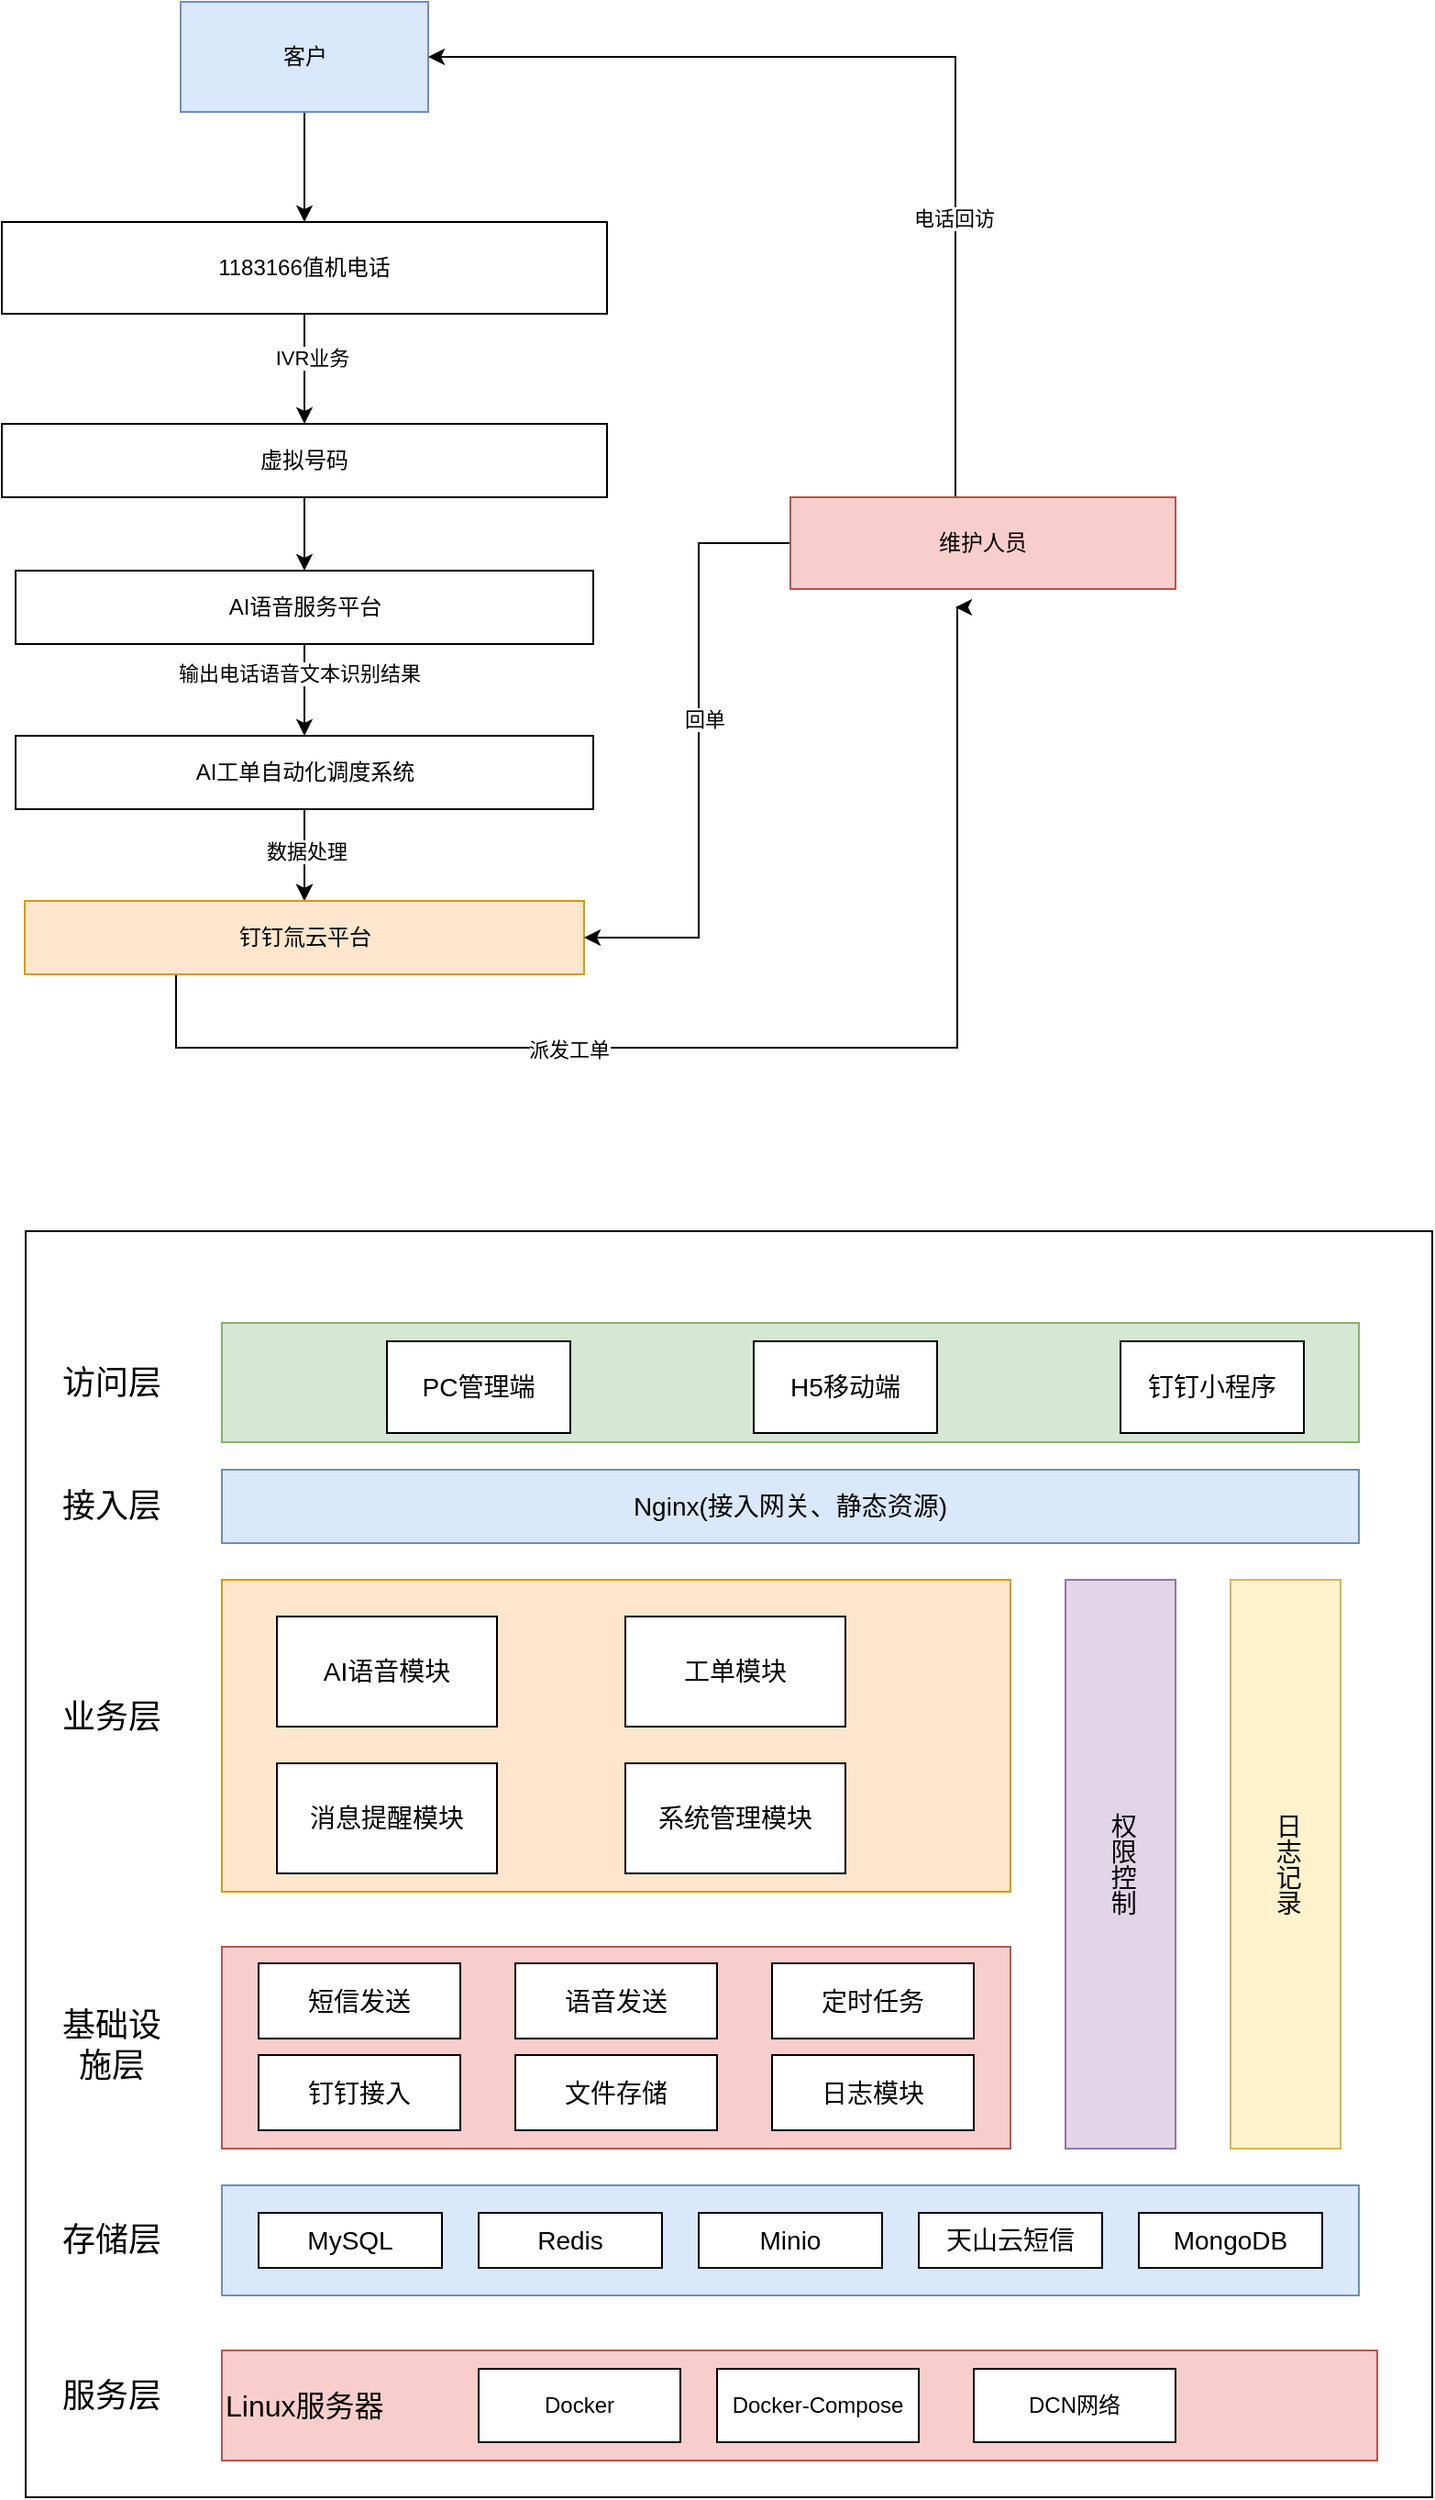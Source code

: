 <mxfile version="26.0.16">
  <diagram name="第 1 页" id="fc2qWwKT_eQD3knXw0V4">
    <mxGraphModel dx="2074" dy="1116" grid="1" gridSize="10" guides="1" tooltips="1" connect="1" arrows="1" fold="1" page="1" pageScale="1" pageWidth="827" pageHeight="1169" math="0" shadow="0">
      <root>
        <mxCell id="0" />
        <mxCell id="1" parent="0" />
        <mxCell id="4X-aNIErhXsaIUGD21-c-82" value="" style="rounded=0;whiteSpace=wrap;html=1;" vertex="1" parent="1">
          <mxGeometry x="43" y="710" width="767" height="690" as="geometry" />
        </mxCell>
        <mxCell id="4X-aNIErhXsaIUGD21-c-5" value="" style="edgeStyle=orthogonalEdgeStyle;rounded=0;orthogonalLoop=1;jettySize=auto;html=1;" edge="1" parent="1" source="4X-aNIErhXsaIUGD21-c-2" target="4X-aNIErhXsaIUGD21-c-4">
          <mxGeometry relative="1" as="geometry" />
        </mxCell>
        <mxCell id="4X-aNIErhXsaIUGD21-c-6" value="IVR业务" style="edgeLabel;html=1;align=center;verticalAlign=middle;resizable=0;points=[];" vertex="1" connectable="0" parent="4X-aNIErhXsaIUGD21-c-5">
          <mxGeometry x="-0.2" y="4" relative="1" as="geometry">
            <mxPoint as="offset" />
          </mxGeometry>
        </mxCell>
        <mxCell id="4X-aNIErhXsaIUGD21-c-2" value="1183166值机电话" style="rounded=0;whiteSpace=wrap;html=1;verticalAlign=middle;" vertex="1" parent="1">
          <mxGeometry x="30" y="160" width="330" height="50" as="geometry" />
        </mxCell>
        <mxCell id="4X-aNIErhXsaIUGD21-c-7" value="" style="edgeStyle=orthogonalEdgeStyle;rounded=0;orthogonalLoop=1;jettySize=auto;html=1;" edge="1" parent="1" source="4X-aNIErhXsaIUGD21-c-3" target="4X-aNIErhXsaIUGD21-c-2">
          <mxGeometry relative="1" as="geometry" />
        </mxCell>
        <mxCell id="4X-aNIErhXsaIUGD21-c-3" value="客户" style="rounded=0;whiteSpace=wrap;html=1;fillColor=#dae8fc;strokeColor=#6c8ebf;" vertex="1" parent="1">
          <mxGeometry x="127.5" y="40" width="135" height="60" as="geometry" />
        </mxCell>
        <mxCell id="4X-aNIErhXsaIUGD21-c-9" value="" style="edgeStyle=orthogonalEdgeStyle;rounded=0;orthogonalLoop=1;jettySize=auto;html=1;" edge="1" parent="1" source="4X-aNIErhXsaIUGD21-c-4" target="4X-aNIErhXsaIUGD21-c-8">
          <mxGeometry relative="1" as="geometry" />
        </mxCell>
        <mxCell id="4X-aNIErhXsaIUGD21-c-4" value="虚拟号码" style="rounded=0;whiteSpace=wrap;html=1;" vertex="1" parent="1">
          <mxGeometry x="30" y="270" width="330" height="40" as="geometry" />
        </mxCell>
        <mxCell id="4X-aNIErhXsaIUGD21-c-13" value="" style="edgeStyle=orthogonalEdgeStyle;rounded=0;orthogonalLoop=1;jettySize=auto;html=1;" edge="1" parent="1" source="4X-aNIErhXsaIUGD21-c-8" target="4X-aNIErhXsaIUGD21-c-12">
          <mxGeometry relative="1" as="geometry" />
        </mxCell>
        <mxCell id="4X-aNIErhXsaIUGD21-c-16" value="输出电话语音文本识别结果" style="edgeLabel;html=1;align=center;verticalAlign=middle;resizable=0;points=[];" vertex="1" connectable="0" parent="4X-aNIErhXsaIUGD21-c-13">
          <mxGeometry x="-0.36" y="-3" relative="1" as="geometry">
            <mxPoint as="offset" />
          </mxGeometry>
        </mxCell>
        <mxCell id="4X-aNIErhXsaIUGD21-c-8" value="AI语音服务平台" style="rounded=0;whiteSpace=wrap;html=1;" vertex="1" parent="1">
          <mxGeometry x="37.5" y="350" width="315" height="40" as="geometry" />
        </mxCell>
        <mxCell id="4X-aNIErhXsaIUGD21-c-15" value="" style="edgeStyle=orthogonalEdgeStyle;rounded=0;orthogonalLoop=1;jettySize=auto;html=1;" edge="1" parent="1" source="4X-aNIErhXsaIUGD21-c-12" target="4X-aNIErhXsaIUGD21-c-14">
          <mxGeometry relative="1" as="geometry" />
        </mxCell>
        <mxCell id="4X-aNIErhXsaIUGD21-c-17" value="" style="edgeStyle=orthogonalEdgeStyle;rounded=0;orthogonalLoop=1;jettySize=auto;html=1;" edge="1" parent="1" source="4X-aNIErhXsaIUGD21-c-12" target="4X-aNIErhXsaIUGD21-c-14">
          <mxGeometry relative="1" as="geometry" />
        </mxCell>
        <mxCell id="4X-aNIErhXsaIUGD21-c-18" value="数据处理" style="edgeLabel;html=1;align=center;verticalAlign=middle;resizable=0;points=[];" vertex="1" connectable="0" parent="4X-aNIErhXsaIUGD21-c-17">
          <mxGeometry x="-0.08" y="1" relative="1" as="geometry">
            <mxPoint as="offset" />
          </mxGeometry>
        </mxCell>
        <mxCell id="4X-aNIErhXsaIUGD21-c-12" value="AI工单自动化调度系统" style="rounded=0;whiteSpace=wrap;html=1;" vertex="1" parent="1">
          <mxGeometry x="37.5" y="440" width="315" height="40" as="geometry" />
        </mxCell>
        <mxCell id="4X-aNIErhXsaIUGD21-c-33" style="edgeStyle=orthogonalEdgeStyle;rounded=0;orthogonalLoop=1;jettySize=auto;html=1;exitX=0.5;exitY=1;exitDx=0;exitDy=0;" edge="1" parent="1">
          <mxGeometry relative="1" as="geometry">
            <mxPoint x="550" y="370" as="targetPoint" />
            <mxPoint x="125" y="570" as="sourcePoint" />
            <Array as="points">
              <mxPoint x="125" y="610" />
              <mxPoint x="551" y="610" />
            </Array>
          </mxGeometry>
        </mxCell>
        <mxCell id="4X-aNIErhXsaIUGD21-c-34" value="派发工单" style="edgeLabel;html=1;align=center;verticalAlign=middle;resizable=0;points=[];" vertex="1" connectable="0" parent="4X-aNIErhXsaIUGD21-c-33">
          <mxGeometry x="-0.281" y="-1" relative="1" as="geometry">
            <mxPoint as="offset" />
          </mxGeometry>
        </mxCell>
        <mxCell id="4X-aNIErhXsaIUGD21-c-14" value="钉钉氚云平台" style="whiteSpace=wrap;html=1;rounded=0;fillColor=#ffe6cc;strokeColor=#d79b00;" vertex="1" parent="1">
          <mxGeometry x="42.5" y="530" width="305" height="40" as="geometry" />
        </mxCell>
        <mxCell id="4X-aNIErhXsaIUGD21-c-21" style="edgeStyle=orthogonalEdgeStyle;rounded=0;orthogonalLoop=1;jettySize=auto;html=1;entryX=1;entryY=0.5;entryDx=0;entryDy=0;" edge="1" parent="1" source="4X-aNIErhXsaIUGD21-c-20" target="4X-aNIErhXsaIUGD21-c-3">
          <mxGeometry relative="1" as="geometry">
            <Array as="points">
              <mxPoint x="550" y="70" />
            </Array>
          </mxGeometry>
        </mxCell>
        <mxCell id="4X-aNIErhXsaIUGD21-c-22" value="电话回访" style="edgeLabel;html=1;align=center;verticalAlign=middle;resizable=0;points=[];" vertex="1" connectable="0" parent="4X-aNIErhXsaIUGD21-c-21">
          <mxGeometry x="-0.421" y="1" relative="1" as="geometry">
            <mxPoint as="offset" />
          </mxGeometry>
        </mxCell>
        <mxCell id="4X-aNIErhXsaIUGD21-c-27" style="edgeStyle=orthogonalEdgeStyle;rounded=0;orthogonalLoop=1;jettySize=auto;html=1;exitX=0;exitY=0.5;exitDx=0;exitDy=0;entryX=1;entryY=0.5;entryDx=0;entryDy=0;" edge="1" parent="1" source="4X-aNIErhXsaIUGD21-c-20" target="4X-aNIErhXsaIUGD21-c-14">
          <mxGeometry relative="1" as="geometry">
            <mxPoint x="460" y="550" as="targetPoint" />
            <Array as="points">
              <mxPoint x="410" y="335" />
              <mxPoint x="410" y="550" />
            </Array>
          </mxGeometry>
        </mxCell>
        <mxCell id="4X-aNIErhXsaIUGD21-c-28" value="回单" style="edgeLabel;html=1;align=center;verticalAlign=middle;resizable=0;points=[];" vertex="1" connectable="0" parent="4X-aNIErhXsaIUGD21-c-27">
          <mxGeometry x="-0.11" y="3" relative="1" as="geometry">
            <mxPoint as="offset" />
          </mxGeometry>
        </mxCell>
        <mxCell id="4X-aNIErhXsaIUGD21-c-20" value="维护人员" style="rounded=0;whiteSpace=wrap;html=1;fillColor=#f8cecc;strokeColor=#b85450;" vertex="1" parent="1">
          <mxGeometry x="460" y="310" width="210" height="50" as="geometry" />
        </mxCell>
        <mxCell id="4X-aNIErhXsaIUGD21-c-36" value="" style="rounded=0;whiteSpace=wrap;html=1;flipH=1;fillColor=#d5e8d4;strokeColor=#82b366;fontSize=14;" vertex="1" parent="1">
          <mxGeometry x="150" y="760" width="620" height="65" as="geometry" />
        </mxCell>
        <mxCell id="4X-aNIErhXsaIUGD21-c-37" value="PC管理端" style="rounded=0;whiteSpace=wrap;html=1;fontSize=14;" vertex="1" parent="1">
          <mxGeometry x="240" y="770" width="100" height="50" as="geometry" />
        </mxCell>
        <mxCell id="4X-aNIErhXsaIUGD21-c-38" value="H5移动端" style="rounded=0;whiteSpace=wrap;html=1;fontSize=14;" vertex="1" parent="1">
          <mxGeometry x="440" y="770" width="100" height="50" as="geometry" />
        </mxCell>
        <mxCell id="4X-aNIErhXsaIUGD21-c-39" value="钉钉小程序" style="rounded=0;whiteSpace=wrap;html=1;fontSize=14;" vertex="1" parent="1">
          <mxGeometry x="640" y="770" width="100" height="50" as="geometry" />
        </mxCell>
        <mxCell id="4X-aNIErhXsaIUGD21-c-40" value="Nginx(接入网关、静态资源)" style="rounded=0;whiteSpace=wrap;html=1;fillColor=#dae8fc;strokeColor=#6c8ebf;fontSize=14;" vertex="1" parent="1">
          <mxGeometry x="150" y="840" width="620" height="40" as="geometry" />
        </mxCell>
        <mxCell id="4X-aNIErhXsaIUGD21-c-42" value="" style="rounded=0;whiteSpace=wrap;html=1;fillColor=#ffe6cc;strokeColor=#d79b00;fontSize=14;" vertex="1" parent="1">
          <mxGeometry x="150" y="900" width="430" height="170" as="geometry" />
        </mxCell>
        <mxCell id="4X-aNIErhXsaIUGD21-c-43" value="AI语音模块" style="rounded=0;whiteSpace=wrap;html=1;fontSize=14;" vertex="1" parent="1">
          <mxGeometry x="180" y="920" width="120" height="60" as="geometry" />
        </mxCell>
        <mxCell id="4X-aNIErhXsaIUGD21-c-44" value="工单模块" style="rounded=0;whiteSpace=wrap;html=1;fontSize=14;" vertex="1" parent="1">
          <mxGeometry x="370" y="920" width="120" height="60" as="geometry" />
        </mxCell>
        <mxCell id="4X-aNIErhXsaIUGD21-c-45" value="系统管理模块" style="rounded=0;whiteSpace=wrap;html=1;fontSize=14;" vertex="1" parent="1">
          <mxGeometry x="370" y="1000" width="120" height="60" as="geometry" />
        </mxCell>
        <mxCell id="4X-aNIErhXsaIUGD21-c-48" value="消息提醒模块" style="rounded=0;whiteSpace=wrap;html=1;fontSize=14;" vertex="1" parent="1">
          <mxGeometry x="180" y="1000" width="120" height="60" as="geometry" />
        </mxCell>
        <mxCell id="4X-aNIErhXsaIUGD21-c-51" value="" style="rounded=0;whiteSpace=wrap;html=1;fillColor=#f8cecc;strokeColor=#b85450;fontSize=14;" vertex="1" parent="1">
          <mxGeometry x="150" y="1100" width="430" height="110" as="geometry" />
        </mxCell>
        <mxCell id="4X-aNIErhXsaIUGD21-c-52" value="短信发送" style="rounded=0;whiteSpace=wrap;html=1;fontSize=14;" vertex="1" parent="1">
          <mxGeometry x="170" y="1109" width="110" height="41" as="geometry" />
        </mxCell>
        <mxCell id="4X-aNIErhXsaIUGD21-c-53" value="语音发送" style="rounded=0;whiteSpace=wrap;html=1;fontSize=14;" vertex="1" parent="1">
          <mxGeometry x="310" y="1109" width="110" height="41" as="geometry" />
        </mxCell>
        <mxCell id="4X-aNIErhXsaIUGD21-c-54" value="定时任务" style="rounded=0;whiteSpace=wrap;html=1;fontSize=14;" vertex="1" parent="1">
          <mxGeometry x="450" y="1109" width="110" height="41" as="geometry" />
        </mxCell>
        <mxCell id="4X-aNIErhXsaIUGD21-c-55" value="钉钉接入" style="rounded=0;whiteSpace=wrap;html=1;fontSize=14;" vertex="1" parent="1">
          <mxGeometry x="170" y="1159" width="110" height="41" as="geometry" />
        </mxCell>
        <mxCell id="4X-aNIErhXsaIUGD21-c-56" value="文件存储" style="rounded=0;whiteSpace=wrap;html=1;fontSize=14;" vertex="1" parent="1">
          <mxGeometry x="310" y="1159" width="110" height="41" as="geometry" />
        </mxCell>
        <mxCell id="4X-aNIErhXsaIUGD21-c-58" value="日志模块" style="rounded=0;whiteSpace=wrap;html=1;fontSize=14;" vertex="1" parent="1">
          <mxGeometry x="450" y="1159" width="110" height="41" as="geometry" />
        </mxCell>
        <mxCell id="4X-aNIErhXsaIUGD21-c-59" value="权限控制" style="rounded=0;whiteSpace=wrap;html=1;fillColor=#e1d5e7;strokeColor=#9673a6;fontSize=14;textDirection=vertical-lr;" vertex="1" parent="1">
          <mxGeometry x="610" y="900" width="60" height="310" as="geometry" />
        </mxCell>
        <mxCell id="4X-aNIErhXsaIUGD21-c-60" value="日志记录" style="rounded=0;whiteSpace=wrap;html=1;fillColor=#fff2cc;strokeColor=#d6b656;fontSize=14;textDirection=vertical-lr;" vertex="1" parent="1">
          <mxGeometry x="700" y="900" width="60" height="310" as="geometry" />
        </mxCell>
        <mxCell id="4X-aNIErhXsaIUGD21-c-68" value="" style="group;fontSize=14;fillColor=#dae8fc;strokeColor=#6c8ebf;" vertex="1" connectable="0" parent="1">
          <mxGeometry x="150" y="1230" width="620" height="60" as="geometry" />
        </mxCell>
        <mxCell id="4X-aNIErhXsaIUGD21-c-62" value="" style="rounded=0;whiteSpace=wrap;html=1;fillColor=#dae8fc;strokeColor=#6c8ebf;fontSize=14;" vertex="1" parent="4X-aNIErhXsaIUGD21-c-68">
          <mxGeometry width="620" height="60" as="geometry" />
        </mxCell>
        <mxCell id="4X-aNIErhXsaIUGD21-c-63" value="MySQL" style="rounded=0;whiteSpace=wrap;html=1;fontSize=14;" vertex="1" parent="4X-aNIErhXsaIUGD21-c-68">
          <mxGeometry x="20" y="15" width="100" height="30" as="geometry" />
        </mxCell>
        <mxCell id="4X-aNIErhXsaIUGD21-c-64" value="Redis" style="rounded=0;whiteSpace=wrap;html=1;fontSize=14;" vertex="1" parent="4X-aNIErhXsaIUGD21-c-68">
          <mxGeometry x="140" y="15" width="100" height="30" as="geometry" />
        </mxCell>
        <mxCell id="4X-aNIErhXsaIUGD21-c-65" value="Minio" style="rounded=0;whiteSpace=wrap;html=1;fontSize=14;" vertex="1" parent="4X-aNIErhXsaIUGD21-c-68">
          <mxGeometry x="260" y="15" width="100" height="30" as="geometry" />
        </mxCell>
        <mxCell id="4X-aNIErhXsaIUGD21-c-66" value="天山云短信" style="rounded=0;whiteSpace=wrap;html=1;fontSize=14;" vertex="1" parent="4X-aNIErhXsaIUGD21-c-68">
          <mxGeometry x="380" y="15" width="100" height="30" as="geometry" />
        </mxCell>
        <mxCell id="4X-aNIErhXsaIUGD21-c-67" value="MongoDB" style="rounded=0;whiteSpace=wrap;html=1;fontSize=14;" vertex="1" parent="4X-aNIErhXsaIUGD21-c-68">
          <mxGeometry x="500" y="15" width="100" height="30" as="geometry" />
        </mxCell>
        <mxCell id="4X-aNIErhXsaIUGD21-c-69" value="访问层" style="text;html=1;align=center;verticalAlign=middle;whiteSpace=wrap;rounded=0;fontSize=18;" vertex="1" parent="1">
          <mxGeometry x="60" y="777.5" width="60" height="30" as="geometry" />
        </mxCell>
        <mxCell id="4X-aNIErhXsaIUGD21-c-70" value="接入层" style="text;html=1;align=center;verticalAlign=middle;whiteSpace=wrap;rounded=0;fontSize=18;" vertex="1" parent="1">
          <mxGeometry x="60" y="845" width="60" height="30" as="geometry" />
        </mxCell>
        <mxCell id="4X-aNIErhXsaIUGD21-c-71" value="业务层" style="text;html=1;align=center;verticalAlign=middle;whiteSpace=wrap;rounded=0;fontSize=18;" vertex="1" parent="1">
          <mxGeometry x="60" y="960" width="60" height="30" as="geometry" />
        </mxCell>
        <mxCell id="4X-aNIErhXsaIUGD21-c-72" value="基础设施层" style="text;html=1;align=center;verticalAlign=middle;whiteSpace=wrap;rounded=0;fontSize=18;" vertex="1" parent="1">
          <mxGeometry x="60" y="1139" width="60" height="30" as="geometry" />
        </mxCell>
        <mxCell id="4X-aNIErhXsaIUGD21-c-73" value="存储层" style="text;html=1;align=center;verticalAlign=middle;whiteSpace=wrap;rounded=0;fontSize=18;" vertex="1" parent="1">
          <mxGeometry x="60" y="1245" width="60" height="30" as="geometry" />
        </mxCell>
        <mxCell id="4X-aNIErhXsaIUGD21-c-75" value="Linux服务器" style="rounded=0;whiteSpace=wrap;html=1;fillColor=#f8cecc;strokeColor=#b85450;align=left;fontSize=16;" vertex="1" parent="1">
          <mxGeometry x="150" y="1320" width="630" height="60" as="geometry" />
        </mxCell>
        <mxCell id="4X-aNIErhXsaIUGD21-c-76" value="服务层" style="text;html=1;align=center;verticalAlign=middle;whiteSpace=wrap;rounded=0;fontSize=18;" vertex="1" parent="1">
          <mxGeometry x="60" y="1330" width="60" height="30" as="geometry" />
        </mxCell>
        <mxCell id="4X-aNIErhXsaIUGD21-c-77" value="Docker" style="rounded=0;whiteSpace=wrap;html=1;" vertex="1" parent="1">
          <mxGeometry x="290" y="1330" width="110" height="40" as="geometry" />
        </mxCell>
        <mxCell id="4X-aNIErhXsaIUGD21-c-78" value="Docker-Compose" style="rounded=0;whiteSpace=wrap;html=1;" vertex="1" parent="1">
          <mxGeometry x="420" y="1330" width="110" height="40" as="geometry" />
        </mxCell>
        <mxCell id="4X-aNIErhXsaIUGD21-c-79" value="DCN网络" style="rounded=0;whiteSpace=wrap;html=1;" vertex="1" parent="1">
          <mxGeometry x="560" y="1330" width="110" height="40" as="geometry" />
        </mxCell>
      </root>
    </mxGraphModel>
  </diagram>
</mxfile>
